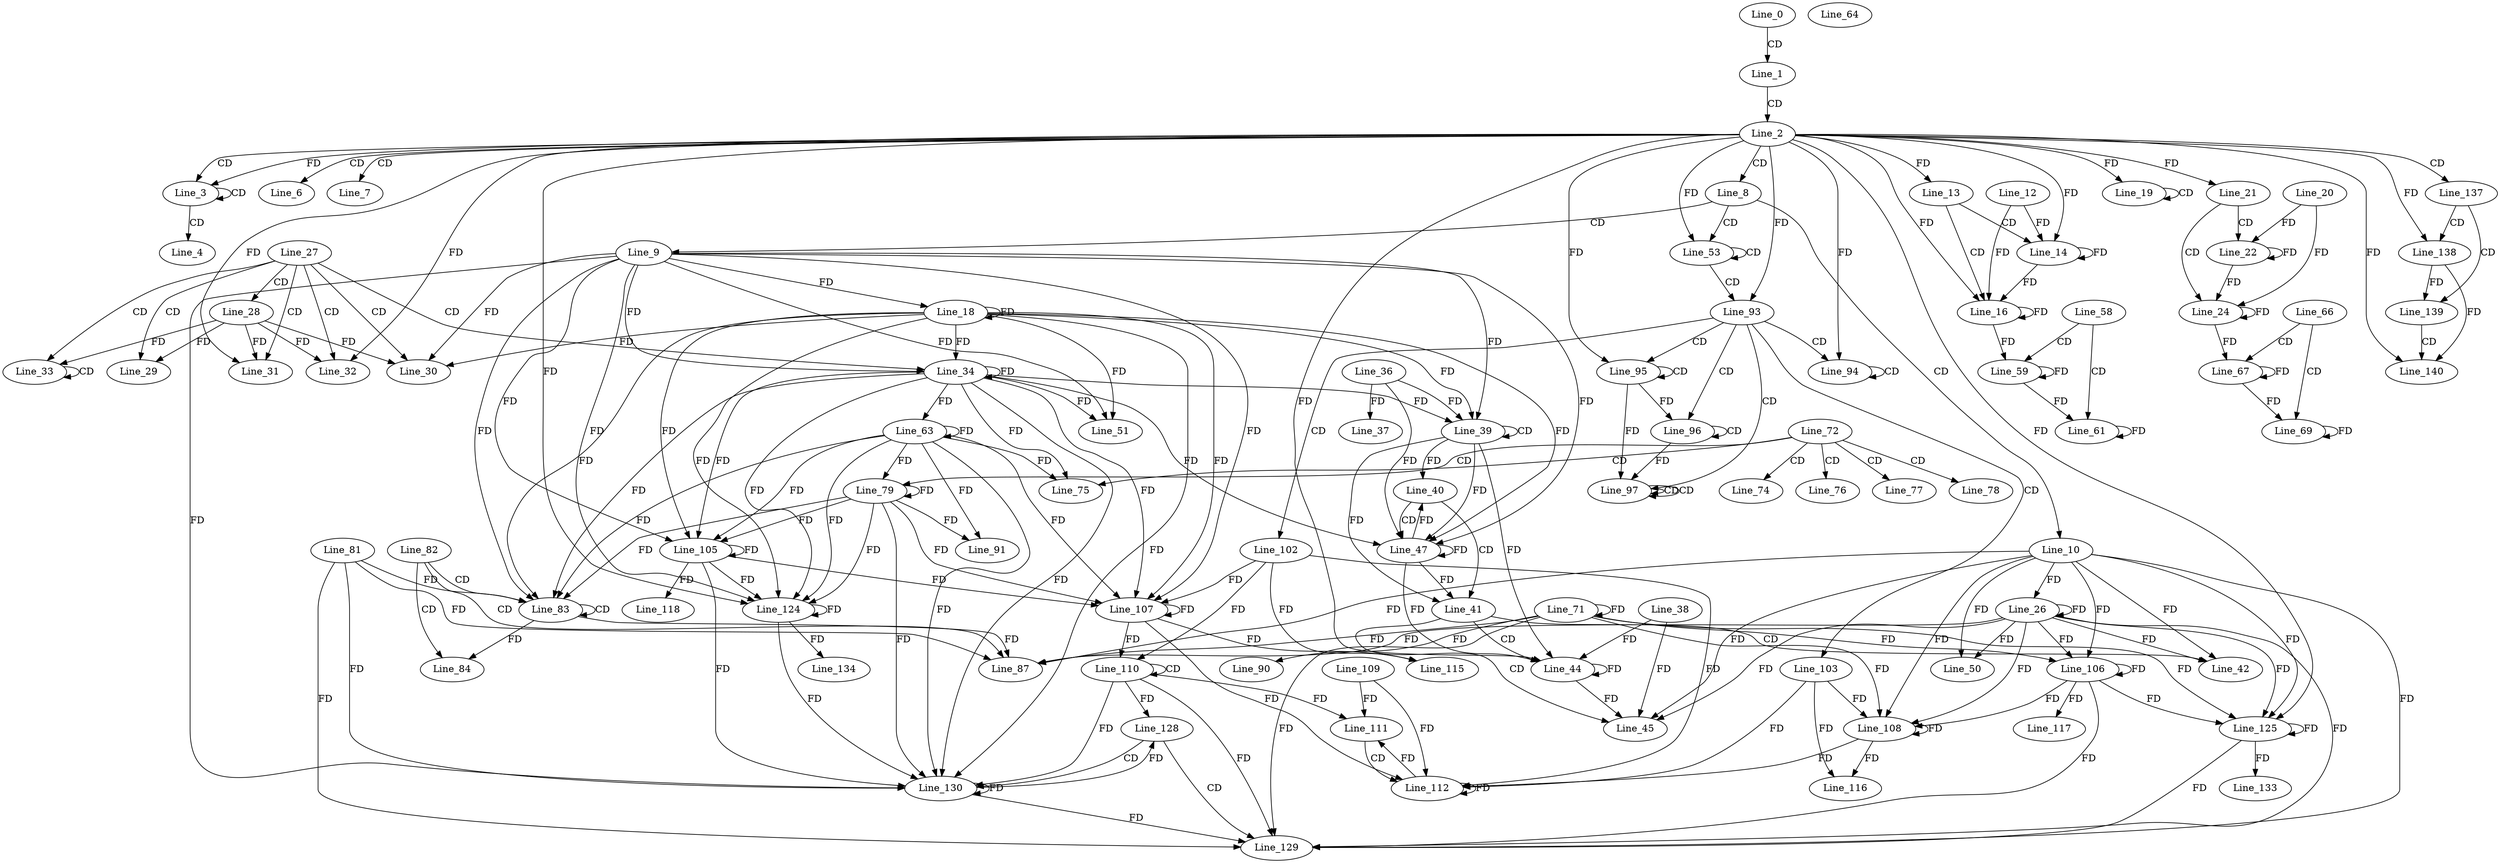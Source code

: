digraph G {
  Line_0;
  Line_1;
  Line_2;
  Line_3;
  Line_3;
  Line_3;
  Line_4;
  Line_6;
  Line_6;
  Line_7;
  Line_7;
  Line_8;
  Line_9;
  Line_10;
  Line_13;
  Line_14;
  Line_12;
  Line_14;
  Line_16;
  Line_16;
  Line_18;
  Line_19;
  Line_19;
  Line_21;
  Line_22;
  Line_20;
  Line_24;
  Line_26;
  Line_27;
  Line_28;
  Line_29;
  Line_30;
  Line_31;
  Line_32;
  Line_33;
  Line_33;
  Line_34;
  Line_36;
  Line_37;
  Line_39;
  Line_39;
  Line_40;
  Line_41;
  Line_41;
  Line_42;
  Line_44;
  Line_38;
  Line_44;
  Line_45;
  Line_47;
  Line_47;
  Line_50;
  Line_51;
  Line_53;
  Line_53;
  Line_53;
  Line_58;
  Line_59;
  Line_59;
  Line_61;
  Line_61;
  Line_63;
  Line_64;
  Line_66;
  Line_67;
  Line_69;
  Line_71;
  Line_72;
  Line_74;
  Line_75;
  Line_76;
  Line_77;
  Line_78;
  Line_79;
  Line_82;
  Line_83;
  Line_83;
  Line_81;
  Line_84;
  Line_87;
  Line_90;
  Line_91;
  Line_93;
  Line_93;
  Line_93;
  Line_94;
  Line_94;
  Line_94;
  Line_95;
  Line_95;
  Line_95;
  Line_96;
  Line_96;
  Line_97;
  Line_97;
  Line_97;
  Line_97;
  Line_97;
  Line_97;
  Line_102;
  Line_103;
  Line_105;
  Line_106;
  Line_107;
  Line_107;
  Line_108;
  Line_108;
  Line_110;
  Line_110;
  Line_109;
  Line_111;
  Line_112;
  Line_112;
  Line_115;
  Line_116;
  Line_117;
  Line_118;
  Line_124;
  Line_124;
  Line_125;
  Line_125;
  Line_128;
  Line_129;
  Line_130;
  Line_130;
  Line_133;
  Line_134;
  Line_137;
  Line_138;
  Line_138;
  Line_139;
  Line_140;
  Line_140;
  Line_0 -> Line_1 [ label="CD" ];
  Line_1 -> Line_2 [ label="CD" ];
  Line_2 -> Line_3 [ label="CD" ];
  Line_3 -> Line_3 [ label="CD" ];
  Line_2 -> Line_3 [ label="FD" ];
  Line_3 -> Line_4 [ label="CD" ];
  Line_2 -> Line_6 [ label="CD" ];
  Line_2 -> Line_7 [ label="CD" ];
  Line_2 -> Line_8 [ label="CD" ];
  Line_8 -> Line_9 [ label="CD" ];
  Line_8 -> Line_10 [ label="CD" ];
  Line_2 -> Line_13 [ label="FD" ];
  Line_13 -> Line_14 [ label="CD" ];
  Line_12 -> Line_14 [ label="FD" ];
  Line_14 -> Line_14 [ label="FD" ];
  Line_2 -> Line_14 [ label="FD" ];
  Line_13 -> Line_16 [ label="CD" ];
  Line_12 -> Line_16 [ label="FD" ];
  Line_14 -> Line_16 [ label="FD" ];
  Line_16 -> Line_16 [ label="FD" ];
  Line_2 -> Line_16 [ label="FD" ];
  Line_9 -> Line_18 [ label="FD" ];
  Line_18 -> Line_18 [ label="FD" ];
  Line_19 -> Line_19 [ label="CD" ];
  Line_2 -> Line_19 [ label="FD" ];
  Line_2 -> Line_21 [ label="FD" ];
  Line_21 -> Line_22 [ label="CD" ];
  Line_20 -> Line_22 [ label="FD" ];
  Line_22 -> Line_22 [ label="FD" ];
  Line_21 -> Line_24 [ label="CD" ];
  Line_20 -> Line_24 [ label="FD" ];
  Line_22 -> Line_24 [ label="FD" ];
  Line_24 -> Line_24 [ label="FD" ];
  Line_10 -> Line_26 [ label="FD" ];
  Line_26 -> Line_26 [ label="FD" ];
  Line_27 -> Line_28 [ label="CD" ];
  Line_27 -> Line_29 [ label="CD" ];
  Line_28 -> Line_29 [ label="FD" ];
  Line_27 -> Line_30 [ label="CD" ];
  Line_28 -> Line_30 [ label="FD" ];
  Line_9 -> Line_30 [ label="FD" ];
  Line_18 -> Line_30 [ label="FD" ];
  Line_27 -> Line_31 [ label="CD" ];
  Line_28 -> Line_31 [ label="FD" ];
  Line_2 -> Line_31 [ label="FD" ];
  Line_27 -> Line_32 [ label="CD" ];
  Line_28 -> Line_32 [ label="FD" ];
  Line_2 -> Line_32 [ label="FD" ];
  Line_27 -> Line_33 [ label="CD" ];
  Line_33 -> Line_33 [ label="CD" ];
  Line_28 -> Line_33 [ label="FD" ];
  Line_27 -> Line_34 [ label="CD" ];
  Line_9 -> Line_34 [ label="FD" ];
  Line_18 -> Line_34 [ label="FD" ];
  Line_34 -> Line_34 [ label="FD" ];
  Line_36 -> Line_37 [ label="FD" ];
  Line_39 -> Line_39 [ label="CD" ];
  Line_36 -> Line_39 [ label="FD" ];
  Line_9 -> Line_39 [ label="FD" ];
  Line_18 -> Line_39 [ label="FD" ];
  Line_34 -> Line_39 [ label="FD" ];
  Line_39 -> Line_40 [ label="FD" ];
  Line_40 -> Line_41 [ label="CD" ];
  Line_39 -> Line_41 [ label="FD" ];
  Line_41 -> Line_42 [ label="CD" ];
  Line_10 -> Line_42 [ label="FD" ];
  Line_26 -> Line_42 [ label="FD" ];
  Line_41 -> Line_44 [ label="CD" ];
  Line_44 -> Line_44 [ label="FD" ];
  Line_38 -> Line_44 [ label="FD" ];
  Line_2 -> Line_44 [ label="FD" ];
  Line_39 -> Line_44 [ label="FD" ];
  Line_41 -> Line_45 [ label="CD" ];
  Line_10 -> Line_45 [ label="FD" ];
  Line_26 -> Line_45 [ label="FD" ];
  Line_44 -> Line_45 [ label="FD" ];
  Line_38 -> Line_45 [ label="FD" ];
  Line_40 -> Line_47 [ label="CD" ];
  Line_47 -> Line_47 [ label="FD" ];
  Line_39 -> Line_47 [ label="FD" ];
  Line_36 -> Line_47 [ label="FD" ];
  Line_9 -> Line_47 [ label="FD" ];
  Line_18 -> Line_47 [ label="FD" ];
  Line_34 -> Line_47 [ label="FD" ];
  Line_10 -> Line_50 [ label="FD" ];
  Line_26 -> Line_50 [ label="FD" ];
  Line_9 -> Line_51 [ label="FD" ];
  Line_18 -> Line_51 [ label="FD" ];
  Line_34 -> Line_51 [ label="FD" ];
  Line_8 -> Line_53 [ label="CD" ];
  Line_53 -> Line_53 [ label="CD" ];
  Line_2 -> Line_53 [ label="FD" ];
  Line_58 -> Line_59 [ label="CD" ];
  Line_16 -> Line_59 [ label="FD" ];
  Line_59 -> Line_59 [ label="FD" ];
  Line_58 -> Line_61 [ label="CD" ];
  Line_59 -> Line_61 [ label="FD" ];
  Line_61 -> Line_61 [ label="FD" ];
  Line_34 -> Line_63 [ label="FD" ];
  Line_63 -> Line_63 [ label="FD" ];
  Line_66 -> Line_67 [ label="CD" ];
  Line_24 -> Line_67 [ label="FD" ];
  Line_67 -> Line_67 [ label="FD" ];
  Line_66 -> Line_69 [ label="CD" ];
  Line_67 -> Line_69 [ label="FD" ];
  Line_69 -> Line_69 [ label="FD" ];
  Line_71 -> Line_71 [ label="FD" ];
  Line_72 -> Line_74 [ label="CD" ];
  Line_72 -> Line_75 [ label="CD" ];
  Line_34 -> Line_75 [ label="FD" ];
  Line_63 -> Line_75 [ label="FD" ];
  Line_72 -> Line_76 [ label="CD" ];
  Line_72 -> Line_77 [ label="CD" ];
  Line_72 -> Line_78 [ label="CD" ];
  Line_72 -> Line_79 [ label="CD" ];
  Line_63 -> Line_79 [ label="FD" ];
  Line_79 -> Line_79 [ label="FD" ];
  Line_82 -> Line_83 [ label="CD" ];
  Line_83 -> Line_83 [ label="CD" ];
  Line_9 -> Line_83 [ label="FD" ];
  Line_18 -> Line_83 [ label="FD" ];
  Line_34 -> Line_83 [ label="FD" ];
  Line_63 -> Line_83 [ label="FD" ];
  Line_79 -> Line_83 [ label="FD" ];
  Line_81 -> Line_83 [ label="FD" ];
  Line_82 -> Line_84 [ label="CD" ];
  Line_83 -> Line_84 [ label="FD" ];
  Line_82 -> Line_87 [ label="CD" ];
  Line_10 -> Line_87 [ label="FD" ];
  Line_26 -> Line_87 [ label="FD" ];
  Line_71 -> Line_87 [ label="FD" ];
  Line_81 -> Line_87 [ label="FD" ];
  Line_83 -> Line_87 [ label="FD" ];
  Line_71 -> Line_90 [ label="FD" ];
  Line_63 -> Line_91 [ label="FD" ];
  Line_79 -> Line_91 [ label="FD" ];
  Line_53 -> Line_93 [ label="CD" ];
  Line_2 -> Line_93 [ label="FD" ];
  Line_93 -> Line_94 [ label="CD" ];
  Line_94 -> Line_94 [ label="CD" ];
  Line_2 -> Line_94 [ label="FD" ];
  Line_93 -> Line_95 [ label="CD" ];
  Line_95 -> Line_95 [ label="CD" ];
  Line_2 -> Line_95 [ label="FD" ];
  Line_93 -> Line_96 [ label="CD" ];
  Line_96 -> Line_96 [ label="CD" ];
  Line_95 -> Line_96 [ label="FD" ];
  Line_93 -> Line_97 [ label="CD" ];
  Line_97 -> Line_97 [ label="CD" ];
  Line_96 -> Line_97 [ label="FD" ];
  Line_97 -> Line_97 [ label="CD" ];
  Line_95 -> Line_97 [ label="FD" ];
  Line_93 -> Line_102 [ label="CD" ];
  Line_93 -> Line_103 [ label="CD" ];
  Line_9 -> Line_105 [ label="FD" ];
  Line_18 -> Line_105 [ label="FD" ];
  Line_34 -> Line_105 [ label="FD" ];
  Line_63 -> Line_105 [ label="FD" ];
  Line_79 -> Line_105 [ label="FD" ];
  Line_105 -> Line_105 [ label="FD" ];
  Line_10 -> Line_106 [ label="FD" ];
  Line_26 -> Line_106 [ label="FD" ];
  Line_71 -> Line_106 [ label="FD" ];
  Line_106 -> Line_106 [ label="FD" ];
  Line_102 -> Line_107 [ label="FD" ];
  Line_107 -> Line_107 [ label="FD" ];
  Line_9 -> Line_107 [ label="FD" ];
  Line_18 -> Line_107 [ label="FD" ];
  Line_34 -> Line_107 [ label="FD" ];
  Line_63 -> Line_107 [ label="FD" ];
  Line_79 -> Line_107 [ label="FD" ];
  Line_105 -> Line_107 [ label="FD" ];
  Line_103 -> Line_108 [ label="FD" ];
  Line_108 -> Line_108 [ label="FD" ];
  Line_10 -> Line_108 [ label="FD" ];
  Line_26 -> Line_108 [ label="FD" ];
  Line_71 -> Line_108 [ label="FD" ];
  Line_106 -> Line_108 [ label="FD" ];
  Line_110 -> Line_110 [ label="CD" ];
  Line_102 -> Line_110 [ label="FD" ];
  Line_107 -> Line_110 [ label="FD" ];
  Line_109 -> Line_111 [ label="FD" ];
  Line_110 -> Line_111 [ label="FD" ];
  Line_111 -> Line_112 [ label="CD" ];
  Line_112 -> Line_112 [ label="FD" ];
  Line_109 -> Line_112 [ label="FD" ];
  Line_102 -> Line_112 [ label="FD" ];
  Line_107 -> Line_112 [ label="FD" ];
  Line_103 -> Line_112 [ label="FD" ];
  Line_108 -> Line_112 [ label="FD" ];
  Line_102 -> Line_115 [ label="FD" ];
  Line_107 -> Line_115 [ label="FD" ];
  Line_103 -> Line_116 [ label="FD" ];
  Line_108 -> Line_116 [ label="FD" ];
  Line_106 -> Line_117 [ label="FD" ];
  Line_105 -> Line_118 [ label="FD" ];
  Line_9 -> Line_124 [ label="FD" ];
  Line_18 -> Line_124 [ label="FD" ];
  Line_34 -> Line_124 [ label="FD" ];
  Line_63 -> Line_124 [ label="FD" ];
  Line_79 -> Line_124 [ label="FD" ];
  Line_105 -> Line_124 [ label="FD" ];
  Line_124 -> Line_124 [ label="FD" ];
  Line_2 -> Line_124 [ label="FD" ];
  Line_10 -> Line_125 [ label="FD" ];
  Line_26 -> Line_125 [ label="FD" ];
  Line_71 -> Line_125 [ label="FD" ];
  Line_106 -> Line_125 [ label="FD" ];
  Line_125 -> Line_125 [ label="FD" ];
  Line_2 -> Line_125 [ label="FD" ];
  Line_110 -> Line_128 [ label="FD" ];
  Line_128 -> Line_129 [ label="CD" ];
  Line_10 -> Line_129 [ label="FD" ];
  Line_26 -> Line_129 [ label="FD" ];
  Line_71 -> Line_129 [ label="FD" ];
  Line_106 -> Line_129 [ label="FD" ];
  Line_125 -> Line_129 [ label="FD" ];
  Line_81 -> Line_129 [ label="FD" ];
  Line_110 -> Line_129 [ label="FD" ];
  Line_128 -> Line_130 [ label="CD" ];
  Line_130 -> Line_130 [ label="FD" ];
  Line_110 -> Line_130 [ label="FD" ];
  Line_9 -> Line_130 [ label="FD" ];
  Line_18 -> Line_130 [ label="FD" ];
  Line_34 -> Line_130 [ label="FD" ];
  Line_63 -> Line_130 [ label="FD" ];
  Line_79 -> Line_130 [ label="FD" ];
  Line_105 -> Line_130 [ label="FD" ];
  Line_124 -> Line_130 [ label="FD" ];
  Line_81 -> Line_130 [ label="FD" ];
  Line_125 -> Line_133 [ label="FD" ];
  Line_124 -> Line_134 [ label="FD" ];
  Line_2 -> Line_137 [ label="CD" ];
  Line_137 -> Line_138 [ label="CD" ];
  Line_2 -> Line_138 [ label="FD" ];
  Line_137 -> Line_139 [ label="CD" ];
  Line_138 -> Line_139 [ label="FD" ];
  Line_139 -> Line_140 [ label="CD" ];
  Line_138 -> Line_140 [ label="FD" ];
  Line_2 -> Line_140 [ label="FD" ];
  Line_47 -> Line_40 [ label="FD" ];
  Line_47 -> Line_41 [ label="FD" ];
  Line_47 -> Line_44 [ label="FD" ];
  Line_112 -> Line_111 [ label="FD" ];
  Line_130 -> Line_128 [ label="FD" ];
  Line_130 -> Line_129 [ label="FD" ];
}

